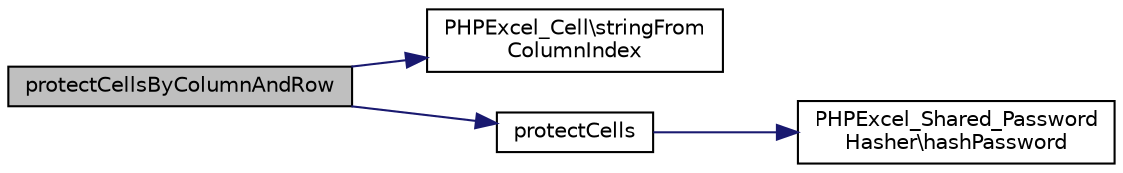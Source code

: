 digraph "protectCellsByColumnAndRow"
{
  edge [fontname="Helvetica",fontsize="10",labelfontname="Helvetica",labelfontsize="10"];
  node [fontname="Helvetica",fontsize="10",shape=record];
  rankdir="LR";
  Node507 [label="protectCellsByColumnAndRow",height=0.2,width=0.4,color="black", fillcolor="grey75", style="filled", fontcolor="black"];
  Node507 -> Node508 [color="midnightblue",fontsize="10",style="solid",fontname="Helvetica"];
  Node508 [label="PHPExcel_Cell\\stringFrom\lColumnIndex",height=0.2,width=0.4,color="black", fillcolor="white", style="filled",URL="$class_p_h_p_excel___cell.html#ab5501b4cf2f8cd0af389ad4096fb9387"];
  Node507 -> Node509 [color="midnightblue",fontsize="10",style="solid",fontname="Helvetica"];
  Node509 [label="protectCells",height=0.2,width=0.4,color="black", fillcolor="white", style="filled",URL="$class_p_h_p_excel___worksheet.html#ae558c74436c4dc061d3fae81d8404705"];
  Node509 -> Node510 [color="midnightblue",fontsize="10",style="solid",fontname="Helvetica"];
  Node510 [label="PHPExcel_Shared_Password\lHasher\\hashPassword",height=0.2,width=0.4,color="black", fillcolor="white", style="filled",URL="$class_p_h_p_excel___shared___password_hasher.html#a6eb9ddbda184fa5ddea0621f77130ef6"];
}
